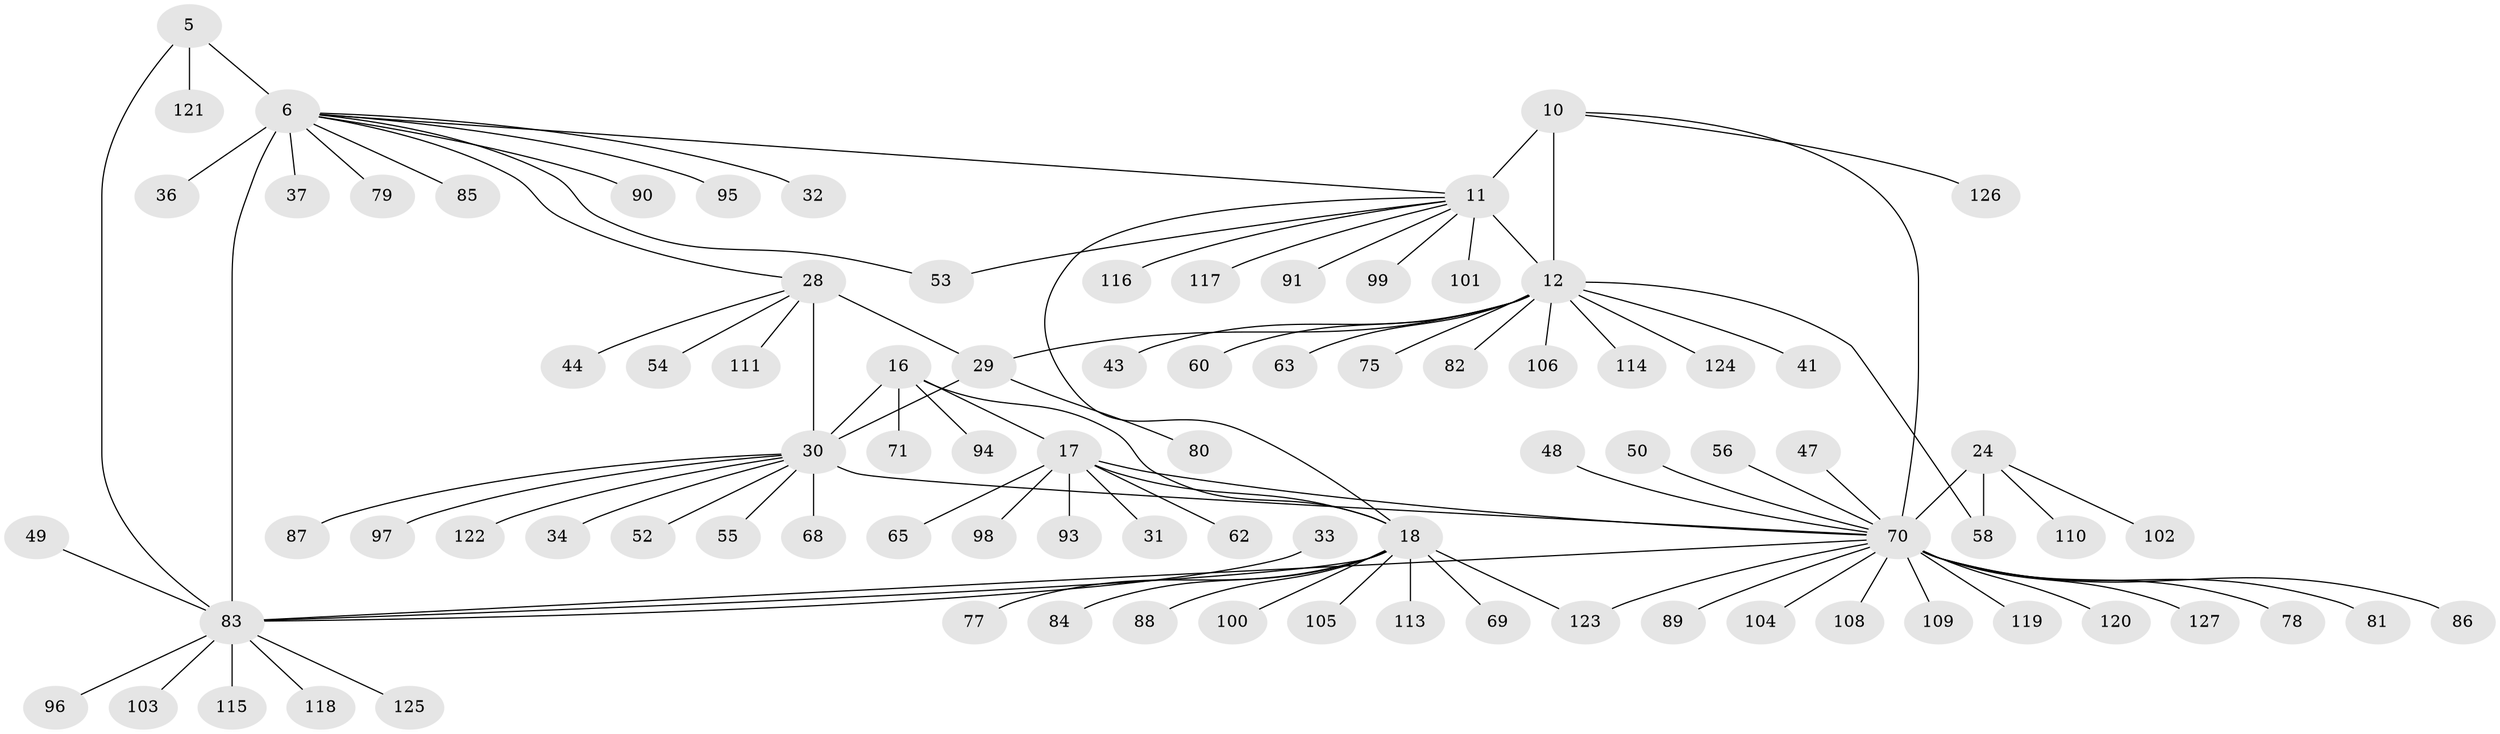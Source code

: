 // original degree distribution, {9: 0.05511811023622047, 6: 0.023622047244094488, 12: 0.015748031496062992, 10: 0.05511811023622047, 5: 0.031496062992125984, 8: 0.015748031496062992, 7: 0.03937007874015748, 15: 0.007874015748031496, 1: 0.6141732283464567, 3: 0.023622047244094488, 2: 0.11811023622047244}
// Generated by graph-tools (version 1.1) at 2025/59/03/04/25 21:59:00]
// undirected, 88 vertices, 100 edges
graph export_dot {
graph [start="1"]
  node [color=gray90,style=filled];
  5 [super="+2"];
  6 [super="+4"];
  10 [super="+7"];
  11 [super="+9"];
  12 [super="+8"];
  16 [super="+14"];
  17 [super="+15"];
  18 [super="+13"];
  24 [super="+22"];
  28 [super="+27"];
  29 [super="+26"];
  30 [super="+25"];
  31;
  32;
  33;
  34;
  36;
  37;
  41;
  43;
  44;
  47;
  48;
  49;
  50 [super="+46"];
  52 [super="+45"];
  53 [super="+51"];
  54;
  55;
  56;
  58;
  60;
  62;
  63;
  65;
  68;
  69;
  70 [super="+64"];
  71;
  75;
  77;
  78;
  79;
  80;
  81;
  82;
  83 [super="+72"];
  84;
  85 [super="+67"];
  86;
  87;
  88;
  89;
  90;
  91;
  93;
  94;
  95;
  96;
  97 [super="+74+76+92"];
  98;
  99;
  100;
  101;
  102;
  103;
  104;
  105;
  106 [super="+40+61"];
  108;
  109;
  110;
  111;
  113 [super="+112"];
  114;
  115;
  116;
  117;
  118;
  119;
  120;
  121 [super="+57"];
  122;
  123;
  124;
  125;
  126 [super="+66"];
  127;
  5 -- 6 [weight=4];
  5 -- 121;
  5 -- 83 [weight=4];
  6 -- 32;
  6 -- 90;
  6 -- 28;
  6 -- 11;
  6 -- 36;
  6 -- 37;
  6 -- 79;
  6 -- 95;
  6 -- 53;
  6 -- 85;
  6 -- 83 [weight=4];
  10 -- 11 [weight=4];
  10 -- 12 [weight=4];
  10 -- 70 [weight=2];
  10 -- 126;
  11 -- 12 [weight=4];
  11 -- 91;
  11 -- 99;
  11 -- 116;
  11 -- 117;
  11 -- 101;
  11 -- 18;
  11 -- 53;
  12 -- 60;
  12 -- 63;
  12 -- 82;
  12 -- 114;
  12 -- 41;
  12 -- 43;
  12 -- 75;
  12 -- 58;
  12 -- 124;
  12 -- 29;
  12 -- 106;
  16 -- 17 [weight=4];
  16 -- 18 [weight=4];
  16 -- 30;
  16 -- 71;
  16 -- 94;
  17 -- 18 [weight=4];
  17 -- 62;
  17 -- 93;
  17 -- 65;
  17 -- 98;
  17 -- 31;
  17 -- 70 [weight=2];
  18 -- 69;
  18 -- 77;
  18 -- 84;
  18 -- 105;
  18 -- 100;
  18 -- 88;
  18 -- 123;
  18 -- 113;
  18 -- 83;
  24 -- 58;
  24 -- 102;
  24 -- 110;
  24 -- 70 [weight=8];
  28 -- 29 [weight=4];
  28 -- 30 [weight=4];
  28 -- 54;
  28 -- 111;
  28 -- 44;
  29 -- 30 [weight=4];
  29 -- 80;
  30 -- 34;
  30 -- 68;
  30 -- 87;
  30 -- 55;
  30 -- 122;
  30 -- 52;
  30 -- 97;
  30 -- 70;
  33 -- 83;
  47 -- 70;
  48 -- 70;
  49 -- 83;
  50 -- 70;
  56 -- 70;
  70 -- 78;
  70 -- 81;
  70 -- 83 [weight=3];
  70 -- 86;
  70 -- 89;
  70 -- 120;
  70 -- 104;
  70 -- 108;
  70 -- 109;
  70 -- 119;
  70 -- 123;
  70 -- 127;
  83 -- 96;
  83 -- 103;
  83 -- 115;
  83 -- 118;
  83 -- 125;
}

